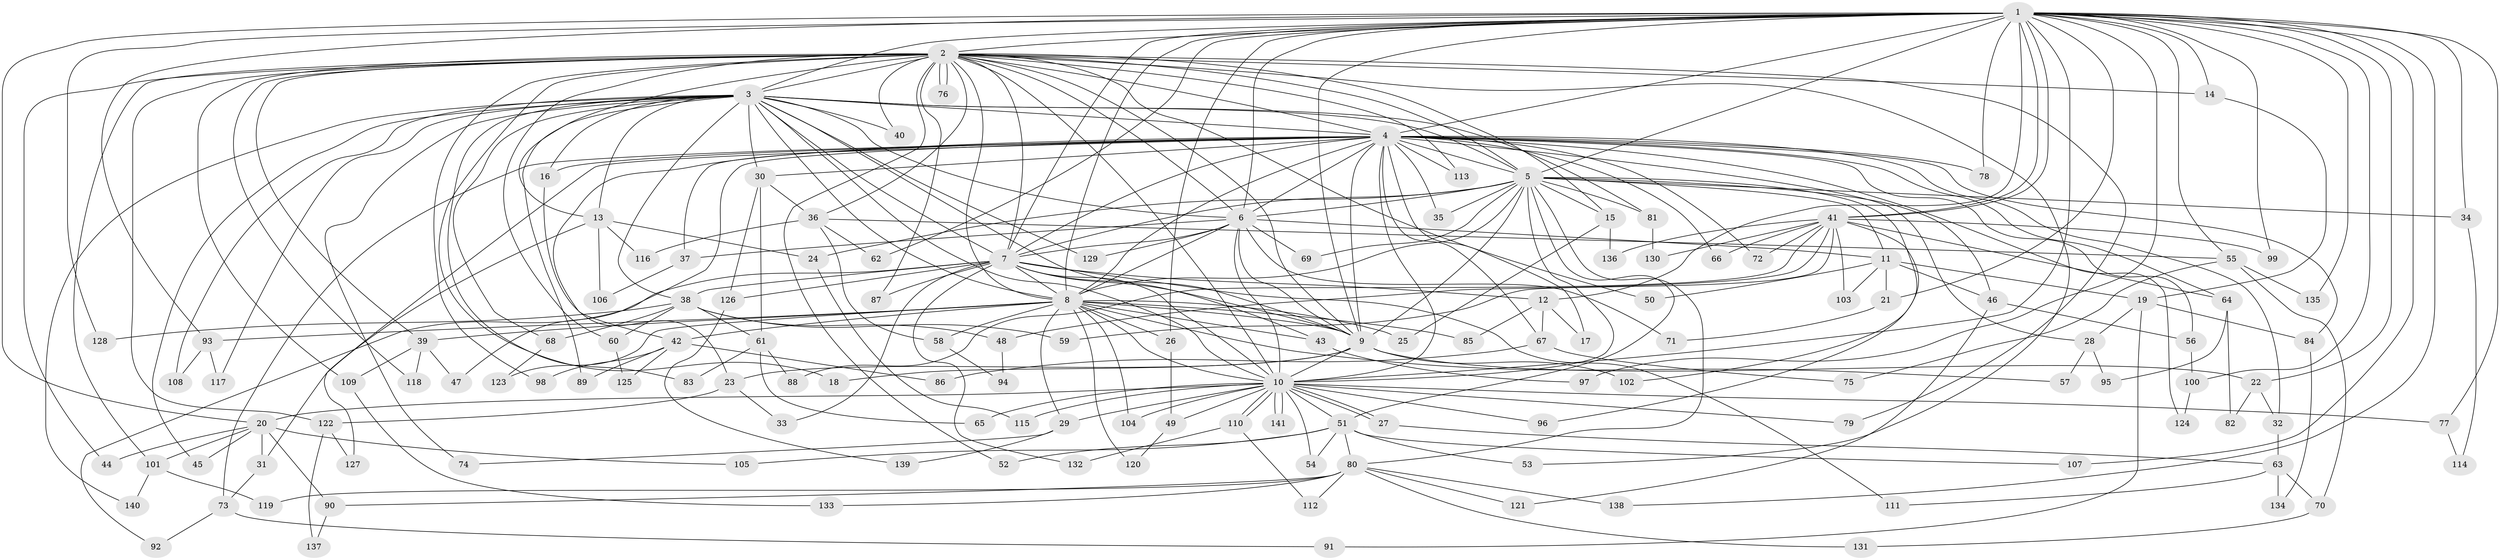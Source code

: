 // coarse degree distribution, {28: 0.014285714285714285, 23: 0.014285714285714285, 20: 0.014285714285714285, 12: 0.02857142857142857, 26: 0.014285714285714285, 2: 0.6142857142857143, 7: 0.014285714285714285, 8: 0.02857142857142857, 1: 0.04285714285714286, 9: 0.02857142857142857, 4: 0.07142857142857142, 3: 0.05714285714285714, 6: 0.02857142857142857, 5: 0.014285714285714285, 10: 0.014285714285714285}
// Generated by graph-tools (version 1.1) at 2025/47/03/04/25 21:47:40]
// undirected, 141 vertices, 307 edges
graph export_dot {
graph [start="1"]
  node [color=gray90,style=filled];
  1;
  2;
  3;
  4;
  5;
  6;
  7;
  8;
  9;
  10;
  11;
  12;
  13;
  14;
  15;
  16;
  17;
  18;
  19;
  20;
  21;
  22;
  23;
  24;
  25;
  26;
  27;
  28;
  29;
  30;
  31;
  32;
  33;
  34;
  35;
  36;
  37;
  38;
  39;
  40;
  41;
  42;
  43;
  44;
  45;
  46;
  47;
  48;
  49;
  50;
  51;
  52;
  53;
  54;
  55;
  56;
  57;
  58;
  59;
  60;
  61;
  62;
  63;
  64;
  65;
  66;
  67;
  68;
  69;
  70;
  71;
  72;
  73;
  74;
  75;
  76;
  77;
  78;
  79;
  80;
  81;
  82;
  83;
  84;
  85;
  86;
  87;
  88;
  89;
  90;
  91;
  92;
  93;
  94;
  95;
  96;
  97;
  98;
  99;
  100;
  101;
  102;
  103;
  104;
  105;
  106;
  107;
  108;
  109;
  110;
  111;
  112;
  113;
  114;
  115;
  116;
  117;
  118;
  119;
  120;
  121;
  122;
  123;
  124;
  125;
  126;
  127;
  128;
  129;
  130;
  131;
  132;
  133;
  134;
  135;
  136;
  137;
  138;
  139;
  140;
  141;
  1 -- 2;
  1 -- 3;
  1 -- 4;
  1 -- 5;
  1 -- 6;
  1 -- 7;
  1 -- 8;
  1 -- 9;
  1 -- 10;
  1 -- 12;
  1 -- 14;
  1 -- 20;
  1 -- 21;
  1 -- 22;
  1 -- 26;
  1 -- 34;
  1 -- 41;
  1 -- 41;
  1 -- 55;
  1 -- 62;
  1 -- 77;
  1 -- 78;
  1 -- 93;
  1 -- 97;
  1 -- 99;
  1 -- 100;
  1 -- 107;
  1 -- 128;
  1 -- 135;
  1 -- 138;
  2 -- 3;
  2 -- 4;
  2 -- 5;
  2 -- 6;
  2 -- 7;
  2 -- 8;
  2 -- 9;
  2 -- 10;
  2 -- 13;
  2 -- 14;
  2 -- 15;
  2 -- 18;
  2 -- 36;
  2 -- 39;
  2 -- 40;
  2 -- 44;
  2 -- 50;
  2 -- 52;
  2 -- 53;
  2 -- 60;
  2 -- 76;
  2 -- 76;
  2 -- 79;
  2 -- 87;
  2 -- 98;
  2 -- 101;
  2 -- 109;
  2 -- 113;
  2 -- 118;
  2 -- 122;
  3 -- 4;
  3 -- 5;
  3 -- 6;
  3 -- 7;
  3 -- 8;
  3 -- 9;
  3 -- 10;
  3 -- 13;
  3 -- 16;
  3 -- 30;
  3 -- 38;
  3 -- 40;
  3 -- 45;
  3 -- 68;
  3 -- 74;
  3 -- 81;
  3 -- 83;
  3 -- 89;
  3 -- 108;
  3 -- 117;
  3 -- 129;
  3 -- 140;
  4 -- 5;
  4 -- 6;
  4 -- 7;
  4 -- 8;
  4 -- 9;
  4 -- 10;
  4 -- 16;
  4 -- 17;
  4 -- 28;
  4 -- 30;
  4 -- 32;
  4 -- 35;
  4 -- 37;
  4 -- 42;
  4 -- 47;
  4 -- 56;
  4 -- 64;
  4 -- 66;
  4 -- 67;
  4 -- 72;
  4 -- 73;
  4 -- 78;
  4 -- 84;
  4 -- 113;
  4 -- 124;
  4 -- 127;
  5 -- 6;
  5 -- 7;
  5 -- 8;
  5 -- 9;
  5 -- 10;
  5 -- 11;
  5 -- 15;
  5 -- 24;
  5 -- 34;
  5 -- 35;
  5 -- 46;
  5 -- 51;
  5 -- 69;
  5 -- 80;
  5 -- 81;
  5 -- 102;
  6 -- 7;
  6 -- 8;
  6 -- 9;
  6 -- 10;
  6 -- 11;
  6 -- 37;
  6 -- 69;
  6 -- 71;
  6 -- 129;
  7 -- 8;
  7 -- 9;
  7 -- 10;
  7 -- 12;
  7 -- 33;
  7 -- 38;
  7 -- 43;
  7 -- 87;
  7 -- 92;
  7 -- 111;
  7 -- 126;
  7 -- 132;
  8 -- 9;
  8 -- 10;
  8 -- 25;
  8 -- 26;
  8 -- 29;
  8 -- 39;
  8 -- 42;
  8 -- 43;
  8 -- 57;
  8 -- 58;
  8 -- 85;
  8 -- 93;
  8 -- 104;
  8 -- 120;
  8 -- 123;
  9 -- 10;
  9 -- 18;
  9 -- 22;
  9 -- 23;
  9 -- 102;
  10 -- 20;
  10 -- 27;
  10 -- 27;
  10 -- 29;
  10 -- 49;
  10 -- 51;
  10 -- 54;
  10 -- 65;
  10 -- 77;
  10 -- 79;
  10 -- 96;
  10 -- 104;
  10 -- 110;
  10 -- 110;
  10 -- 115;
  10 -- 141;
  10 -- 141;
  11 -- 19;
  11 -- 21;
  11 -- 46;
  11 -- 50;
  11 -- 103;
  12 -- 17;
  12 -- 67;
  12 -- 85;
  13 -- 24;
  13 -- 31;
  13 -- 106;
  13 -- 116;
  14 -- 19;
  15 -- 25;
  15 -- 136;
  16 -- 23;
  19 -- 28;
  19 -- 84;
  19 -- 91;
  20 -- 31;
  20 -- 44;
  20 -- 45;
  20 -- 90;
  20 -- 101;
  20 -- 105;
  21 -- 71;
  22 -- 32;
  22 -- 82;
  23 -- 33;
  23 -- 122;
  24 -- 115;
  26 -- 49;
  27 -- 63;
  28 -- 57;
  28 -- 95;
  29 -- 74;
  29 -- 139;
  30 -- 36;
  30 -- 61;
  30 -- 126;
  31 -- 73;
  32 -- 63;
  34 -- 114;
  36 -- 55;
  36 -- 58;
  36 -- 62;
  36 -- 116;
  37 -- 106;
  38 -- 48;
  38 -- 59;
  38 -- 60;
  38 -- 61;
  38 -- 68;
  38 -- 128;
  39 -- 47;
  39 -- 109;
  39 -- 118;
  41 -- 48;
  41 -- 59;
  41 -- 64;
  41 -- 66;
  41 -- 72;
  41 -- 88;
  41 -- 96;
  41 -- 99;
  41 -- 103;
  41 -- 130;
  41 -- 136;
  42 -- 86;
  42 -- 89;
  42 -- 98;
  42 -- 125;
  43 -- 97;
  46 -- 56;
  46 -- 121;
  48 -- 94;
  49 -- 120;
  51 -- 52;
  51 -- 53;
  51 -- 54;
  51 -- 80;
  51 -- 105;
  51 -- 107;
  55 -- 70;
  55 -- 75;
  55 -- 135;
  56 -- 100;
  58 -- 94;
  60 -- 125;
  61 -- 65;
  61 -- 83;
  61 -- 88;
  63 -- 70;
  63 -- 111;
  63 -- 134;
  64 -- 82;
  64 -- 95;
  67 -- 75;
  67 -- 86;
  68 -- 123;
  70 -- 131;
  73 -- 91;
  73 -- 92;
  77 -- 114;
  80 -- 90;
  80 -- 112;
  80 -- 119;
  80 -- 121;
  80 -- 131;
  80 -- 133;
  80 -- 138;
  81 -- 130;
  84 -- 134;
  90 -- 137;
  93 -- 108;
  93 -- 117;
  100 -- 124;
  101 -- 119;
  101 -- 140;
  109 -- 133;
  110 -- 112;
  110 -- 132;
  122 -- 127;
  122 -- 137;
  126 -- 139;
}

